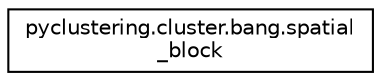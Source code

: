 digraph "Graphical Class Hierarchy"
{
 // INTERACTIVE_SVG=YES
 // LATEX_PDF_SIZE
  edge [fontname="Helvetica",fontsize="10",labelfontname="Helvetica",labelfontsize="10"];
  node [fontname="Helvetica",fontsize="10",shape=record];
  rankdir="LR";
  Node0 [label="pyclustering.cluster.bang.spatial\l_block",height=0.2,width=0.4,color="black", fillcolor="white", style="filled",URL="$d7/d2f/classpyclustering_1_1cluster_1_1bang_1_1spatial__block.html",tooltip="Geometrical description of BANG block in data space."];
}
